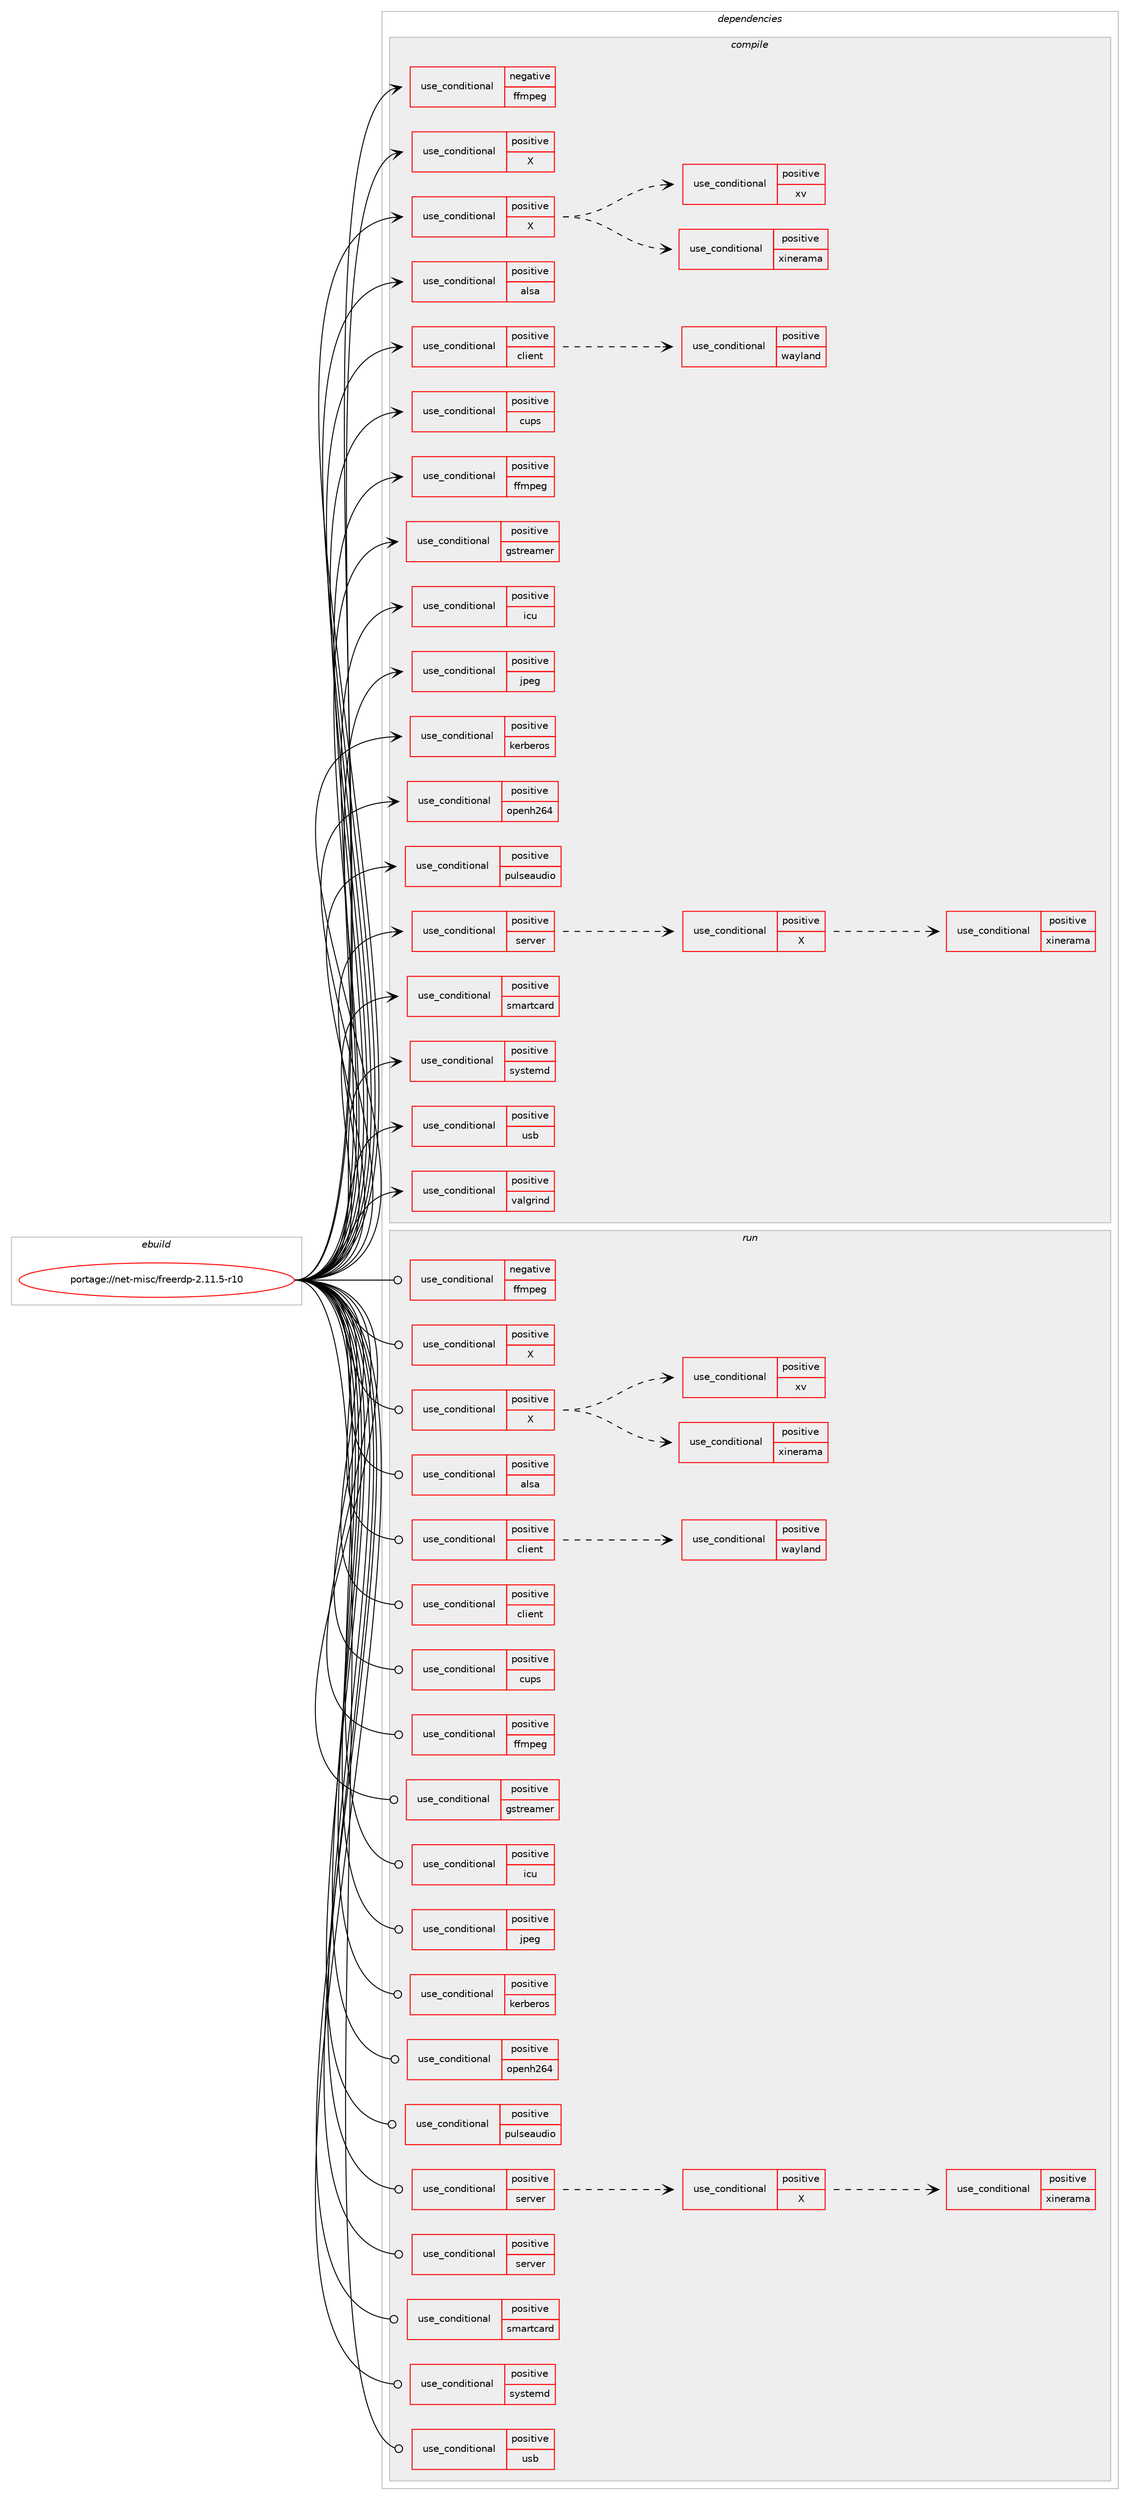 digraph prolog {

# *************
# Graph options
# *************

newrank=true;
concentrate=true;
compound=true;
graph [rankdir=LR,fontname=Helvetica,fontsize=10,ranksep=1.5];#, ranksep=2.5, nodesep=0.2];
edge  [arrowhead=vee];
node  [fontname=Helvetica,fontsize=10];

# **********
# The ebuild
# **********

subgraph cluster_leftcol {
color=gray;
rank=same;
label=<<i>ebuild</i>>;
id [label="portage://net-misc/freerdp-2.11.5-r10", color=red, width=4, href="../net-misc/freerdp-2.11.5-r10.svg"];
}

# ****************
# The dependencies
# ****************

subgraph cluster_midcol {
color=gray;
label=<<i>dependencies</i>>;
subgraph cluster_compile {
fillcolor="#eeeeee";
style=filled;
label=<<i>compile</i>>;
subgraph cond94571 {
dependency187793 [label=<<TABLE BORDER="0" CELLBORDER="1" CELLSPACING="0" CELLPADDING="4"><TR><TD ROWSPAN="3" CELLPADDING="10">use_conditional</TD></TR><TR><TD>negative</TD></TR><TR><TD>ffmpeg</TD></TR></TABLE>>, shape=none, color=red];
# *** BEGIN UNKNOWN DEPENDENCY TYPE (TODO) ***
# dependency187793 -> package_dependency(portage://net-misc/freerdp-2.11.5-r10,install,no,x11-libs,cairo,none,[,,],[slot(0),equal],[])
# *** END UNKNOWN DEPENDENCY TYPE (TODO) ***

}
id:e -> dependency187793:w [weight=20,style="solid",arrowhead="vee"];
subgraph cond94572 {
dependency187794 [label=<<TABLE BORDER="0" CELLBORDER="1" CELLSPACING="0" CELLPADDING="4"><TR><TD ROWSPAN="3" CELLPADDING="10">use_conditional</TD></TR><TR><TD>positive</TD></TR><TR><TD>X</TD></TR></TABLE>>, shape=none, color=red];
# *** BEGIN UNKNOWN DEPENDENCY TYPE (TODO) ***
# dependency187794 -> package_dependency(portage://net-misc/freerdp-2.11.5-r10,install,no,x11-libs,libX11,none,[,,],[],[])
# *** END UNKNOWN DEPENDENCY TYPE (TODO) ***

# *** BEGIN UNKNOWN DEPENDENCY TYPE (TODO) ***
# dependency187794 -> package_dependency(portage://net-misc/freerdp-2.11.5-r10,install,no,x11-libs,libxkbfile,none,[,,],[],[])
# *** END UNKNOWN DEPENDENCY TYPE (TODO) ***

}
id:e -> dependency187794:w [weight=20,style="solid",arrowhead="vee"];
subgraph cond94573 {
dependency187795 [label=<<TABLE BORDER="0" CELLBORDER="1" CELLSPACING="0" CELLPADDING="4"><TR><TD ROWSPAN="3" CELLPADDING="10">use_conditional</TD></TR><TR><TD>positive</TD></TR><TR><TD>X</TD></TR></TABLE>>, shape=none, color=red];
# *** BEGIN UNKNOWN DEPENDENCY TYPE (TODO) ***
# dependency187795 -> package_dependency(portage://net-misc/freerdp-2.11.5-r10,install,no,x11-libs,libXcursor,none,[,,],[],[])
# *** END UNKNOWN DEPENDENCY TYPE (TODO) ***

# *** BEGIN UNKNOWN DEPENDENCY TYPE (TODO) ***
# dependency187795 -> package_dependency(portage://net-misc/freerdp-2.11.5-r10,install,no,x11-libs,libXext,none,[,,],[],[])
# *** END UNKNOWN DEPENDENCY TYPE (TODO) ***

# *** BEGIN UNKNOWN DEPENDENCY TYPE (TODO) ***
# dependency187795 -> package_dependency(portage://net-misc/freerdp-2.11.5-r10,install,no,x11-libs,libXi,none,[,,],[],[])
# *** END UNKNOWN DEPENDENCY TYPE (TODO) ***

# *** BEGIN UNKNOWN DEPENDENCY TYPE (TODO) ***
# dependency187795 -> package_dependency(portage://net-misc/freerdp-2.11.5-r10,install,no,x11-libs,libXrender,none,[,,],[],[])
# *** END UNKNOWN DEPENDENCY TYPE (TODO) ***

subgraph cond94574 {
dependency187796 [label=<<TABLE BORDER="0" CELLBORDER="1" CELLSPACING="0" CELLPADDING="4"><TR><TD ROWSPAN="3" CELLPADDING="10">use_conditional</TD></TR><TR><TD>positive</TD></TR><TR><TD>xinerama</TD></TR></TABLE>>, shape=none, color=red];
# *** BEGIN UNKNOWN DEPENDENCY TYPE (TODO) ***
# dependency187796 -> package_dependency(portage://net-misc/freerdp-2.11.5-r10,install,no,x11-libs,libXinerama,none,[,,],[],[])
# *** END UNKNOWN DEPENDENCY TYPE (TODO) ***

}
dependency187795:e -> dependency187796:w [weight=20,style="dashed",arrowhead="vee"];
subgraph cond94575 {
dependency187797 [label=<<TABLE BORDER="0" CELLBORDER="1" CELLSPACING="0" CELLPADDING="4"><TR><TD ROWSPAN="3" CELLPADDING="10">use_conditional</TD></TR><TR><TD>positive</TD></TR><TR><TD>xv</TD></TR></TABLE>>, shape=none, color=red];
# *** BEGIN UNKNOWN DEPENDENCY TYPE (TODO) ***
# dependency187797 -> package_dependency(portage://net-misc/freerdp-2.11.5-r10,install,no,x11-libs,libXv,none,[,,],[],[])
# *** END UNKNOWN DEPENDENCY TYPE (TODO) ***

}
dependency187795:e -> dependency187797:w [weight=20,style="dashed",arrowhead="vee"];
}
id:e -> dependency187795:w [weight=20,style="solid",arrowhead="vee"];
subgraph cond94576 {
dependency187798 [label=<<TABLE BORDER="0" CELLBORDER="1" CELLSPACING="0" CELLPADDING="4"><TR><TD ROWSPAN="3" CELLPADDING="10">use_conditional</TD></TR><TR><TD>positive</TD></TR><TR><TD>alsa</TD></TR></TABLE>>, shape=none, color=red];
# *** BEGIN UNKNOWN DEPENDENCY TYPE (TODO) ***
# dependency187798 -> package_dependency(portage://net-misc/freerdp-2.11.5-r10,install,no,media-libs,alsa-lib,none,[,,],[],[])
# *** END UNKNOWN DEPENDENCY TYPE (TODO) ***

}
id:e -> dependency187798:w [weight=20,style="solid",arrowhead="vee"];
subgraph cond94577 {
dependency187799 [label=<<TABLE BORDER="0" CELLBORDER="1" CELLSPACING="0" CELLPADDING="4"><TR><TD ROWSPAN="3" CELLPADDING="10">use_conditional</TD></TR><TR><TD>positive</TD></TR><TR><TD>client</TD></TR></TABLE>>, shape=none, color=red];
subgraph cond94578 {
dependency187800 [label=<<TABLE BORDER="0" CELLBORDER="1" CELLSPACING="0" CELLPADDING="4"><TR><TD ROWSPAN="3" CELLPADDING="10">use_conditional</TD></TR><TR><TD>positive</TD></TR><TR><TD>wayland</TD></TR></TABLE>>, shape=none, color=red];
# *** BEGIN UNKNOWN DEPENDENCY TYPE (TODO) ***
# dependency187800 -> package_dependency(portage://net-misc/freerdp-2.11.5-r10,install,no,dev-libs,wayland,none,[,,],[],[])
# *** END UNKNOWN DEPENDENCY TYPE (TODO) ***

# *** BEGIN UNKNOWN DEPENDENCY TYPE (TODO) ***
# dependency187800 -> package_dependency(portage://net-misc/freerdp-2.11.5-r10,install,no,x11-libs,libxkbcommon,none,[,,],[],[])
# *** END UNKNOWN DEPENDENCY TYPE (TODO) ***

}
dependency187799:e -> dependency187800:w [weight=20,style="dashed",arrowhead="vee"];
}
id:e -> dependency187799:w [weight=20,style="solid",arrowhead="vee"];
subgraph cond94579 {
dependency187801 [label=<<TABLE BORDER="0" CELLBORDER="1" CELLSPACING="0" CELLPADDING="4"><TR><TD ROWSPAN="3" CELLPADDING="10">use_conditional</TD></TR><TR><TD>positive</TD></TR><TR><TD>cups</TD></TR></TABLE>>, shape=none, color=red];
# *** BEGIN UNKNOWN DEPENDENCY TYPE (TODO) ***
# dependency187801 -> package_dependency(portage://net-misc/freerdp-2.11.5-r10,install,no,net-print,cups,none,[,,],[],[])
# *** END UNKNOWN DEPENDENCY TYPE (TODO) ***

}
id:e -> dependency187801:w [weight=20,style="solid",arrowhead="vee"];
subgraph cond94580 {
dependency187802 [label=<<TABLE BORDER="0" CELLBORDER="1" CELLSPACING="0" CELLPADDING="4"><TR><TD ROWSPAN="3" CELLPADDING="10">use_conditional</TD></TR><TR><TD>positive</TD></TR><TR><TD>ffmpeg</TD></TR></TABLE>>, shape=none, color=red];
# *** BEGIN UNKNOWN DEPENDENCY TYPE (TODO) ***
# dependency187802 -> package_dependency(portage://net-misc/freerdp-2.11.5-r10,install,no,media-video,ffmpeg,none,[,,],[slot(0),equal],[])
# *** END UNKNOWN DEPENDENCY TYPE (TODO) ***

}
id:e -> dependency187802:w [weight=20,style="solid",arrowhead="vee"];
subgraph cond94581 {
dependency187803 [label=<<TABLE BORDER="0" CELLBORDER="1" CELLSPACING="0" CELLPADDING="4"><TR><TD ROWSPAN="3" CELLPADDING="10">use_conditional</TD></TR><TR><TD>positive</TD></TR><TR><TD>gstreamer</TD></TR></TABLE>>, shape=none, color=red];
# *** BEGIN UNKNOWN DEPENDENCY TYPE (TODO) ***
# dependency187803 -> package_dependency(portage://net-misc/freerdp-2.11.5-r10,install,no,media-libs,gstreamer,none,[,,],[slot(1.0)],[])
# *** END UNKNOWN DEPENDENCY TYPE (TODO) ***

# *** BEGIN UNKNOWN DEPENDENCY TYPE (TODO) ***
# dependency187803 -> package_dependency(portage://net-misc/freerdp-2.11.5-r10,install,no,media-libs,gst-plugins-base,none,[,,],[slot(1.0)],[])
# *** END UNKNOWN DEPENDENCY TYPE (TODO) ***

# *** BEGIN UNKNOWN DEPENDENCY TYPE (TODO) ***
# dependency187803 -> package_dependency(portage://net-misc/freerdp-2.11.5-r10,install,no,x11-libs,libXrandr,none,[,,],[],[])
# *** END UNKNOWN DEPENDENCY TYPE (TODO) ***

}
id:e -> dependency187803:w [weight=20,style="solid",arrowhead="vee"];
subgraph cond94582 {
dependency187804 [label=<<TABLE BORDER="0" CELLBORDER="1" CELLSPACING="0" CELLPADDING="4"><TR><TD ROWSPAN="3" CELLPADDING="10">use_conditional</TD></TR><TR><TD>positive</TD></TR><TR><TD>icu</TD></TR></TABLE>>, shape=none, color=red];
# *** BEGIN UNKNOWN DEPENDENCY TYPE (TODO) ***
# dependency187804 -> package_dependency(portage://net-misc/freerdp-2.11.5-r10,install,no,dev-libs,icu,none,[,,],[slot(0),equal],[])
# *** END UNKNOWN DEPENDENCY TYPE (TODO) ***

}
id:e -> dependency187804:w [weight=20,style="solid",arrowhead="vee"];
subgraph cond94583 {
dependency187805 [label=<<TABLE BORDER="0" CELLBORDER="1" CELLSPACING="0" CELLPADDING="4"><TR><TD ROWSPAN="3" CELLPADDING="10">use_conditional</TD></TR><TR><TD>positive</TD></TR><TR><TD>jpeg</TD></TR></TABLE>>, shape=none, color=red];
# *** BEGIN UNKNOWN DEPENDENCY TYPE (TODO) ***
# dependency187805 -> package_dependency(portage://net-misc/freerdp-2.11.5-r10,install,no,media-libs,libjpeg-turbo,none,[,,],[slot(0),equal],[])
# *** END UNKNOWN DEPENDENCY TYPE (TODO) ***

}
id:e -> dependency187805:w [weight=20,style="solid",arrowhead="vee"];
subgraph cond94584 {
dependency187806 [label=<<TABLE BORDER="0" CELLBORDER="1" CELLSPACING="0" CELLPADDING="4"><TR><TD ROWSPAN="3" CELLPADDING="10">use_conditional</TD></TR><TR><TD>positive</TD></TR><TR><TD>kerberos</TD></TR></TABLE>>, shape=none, color=red];
# *** BEGIN UNKNOWN DEPENDENCY TYPE (TODO) ***
# dependency187806 -> package_dependency(portage://net-misc/freerdp-2.11.5-r10,install,no,virtual,krb5,none,[,,],[],[])
# *** END UNKNOWN DEPENDENCY TYPE (TODO) ***

}
id:e -> dependency187806:w [weight=20,style="solid",arrowhead="vee"];
subgraph cond94585 {
dependency187807 [label=<<TABLE BORDER="0" CELLBORDER="1" CELLSPACING="0" CELLPADDING="4"><TR><TD ROWSPAN="3" CELLPADDING="10">use_conditional</TD></TR><TR><TD>positive</TD></TR><TR><TD>openh264</TD></TR></TABLE>>, shape=none, color=red];
# *** BEGIN UNKNOWN DEPENDENCY TYPE (TODO) ***
# dependency187807 -> package_dependency(portage://net-misc/freerdp-2.11.5-r10,install,no,media-libs,openh264,none,[,,],[slot(0),equal],[])
# *** END UNKNOWN DEPENDENCY TYPE (TODO) ***

}
id:e -> dependency187807:w [weight=20,style="solid",arrowhead="vee"];
subgraph cond94586 {
dependency187808 [label=<<TABLE BORDER="0" CELLBORDER="1" CELLSPACING="0" CELLPADDING="4"><TR><TD ROWSPAN="3" CELLPADDING="10">use_conditional</TD></TR><TR><TD>positive</TD></TR><TR><TD>pulseaudio</TD></TR></TABLE>>, shape=none, color=red];
# *** BEGIN UNKNOWN DEPENDENCY TYPE (TODO) ***
# dependency187808 -> package_dependency(portage://net-misc/freerdp-2.11.5-r10,install,no,media-libs,libpulse,none,[,,],[],[])
# *** END UNKNOWN DEPENDENCY TYPE (TODO) ***

}
id:e -> dependency187808:w [weight=20,style="solid",arrowhead="vee"];
subgraph cond94587 {
dependency187809 [label=<<TABLE BORDER="0" CELLBORDER="1" CELLSPACING="0" CELLPADDING="4"><TR><TD ROWSPAN="3" CELLPADDING="10">use_conditional</TD></TR><TR><TD>positive</TD></TR><TR><TD>server</TD></TR></TABLE>>, shape=none, color=red];
subgraph cond94588 {
dependency187810 [label=<<TABLE BORDER="0" CELLBORDER="1" CELLSPACING="0" CELLPADDING="4"><TR><TD ROWSPAN="3" CELLPADDING="10">use_conditional</TD></TR><TR><TD>positive</TD></TR><TR><TD>X</TD></TR></TABLE>>, shape=none, color=red];
# *** BEGIN UNKNOWN DEPENDENCY TYPE (TODO) ***
# dependency187810 -> package_dependency(portage://net-misc/freerdp-2.11.5-r10,install,no,x11-libs,libXcursor,none,[,,],[],[])
# *** END UNKNOWN DEPENDENCY TYPE (TODO) ***

# *** BEGIN UNKNOWN DEPENDENCY TYPE (TODO) ***
# dependency187810 -> package_dependency(portage://net-misc/freerdp-2.11.5-r10,install,no,x11-libs,libXdamage,none,[,,],[],[])
# *** END UNKNOWN DEPENDENCY TYPE (TODO) ***

# *** BEGIN UNKNOWN DEPENDENCY TYPE (TODO) ***
# dependency187810 -> package_dependency(portage://net-misc/freerdp-2.11.5-r10,install,no,x11-libs,libXext,none,[,,],[],[])
# *** END UNKNOWN DEPENDENCY TYPE (TODO) ***

# *** BEGIN UNKNOWN DEPENDENCY TYPE (TODO) ***
# dependency187810 -> package_dependency(portage://net-misc/freerdp-2.11.5-r10,install,no,x11-libs,libXfixes,none,[,,],[],[])
# *** END UNKNOWN DEPENDENCY TYPE (TODO) ***

# *** BEGIN UNKNOWN DEPENDENCY TYPE (TODO) ***
# dependency187810 -> package_dependency(portage://net-misc/freerdp-2.11.5-r10,install,no,x11-libs,libXrandr,none,[,,],[],[])
# *** END UNKNOWN DEPENDENCY TYPE (TODO) ***

# *** BEGIN UNKNOWN DEPENDENCY TYPE (TODO) ***
# dependency187810 -> package_dependency(portage://net-misc/freerdp-2.11.5-r10,install,no,x11-libs,libXtst,none,[,,],[],[])
# *** END UNKNOWN DEPENDENCY TYPE (TODO) ***

subgraph cond94589 {
dependency187811 [label=<<TABLE BORDER="0" CELLBORDER="1" CELLSPACING="0" CELLPADDING="4"><TR><TD ROWSPAN="3" CELLPADDING="10">use_conditional</TD></TR><TR><TD>positive</TD></TR><TR><TD>xinerama</TD></TR></TABLE>>, shape=none, color=red];
# *** BEGIN UNKNOWN DEPENDENCY TYPE (TODO) ***
# dependency187811 -> package_dependency(portage://net-misc/freerdp-2.11.5-r10,install,no,x11-libs,libXinerama,none,[,,],[],[])
# *** END UNKNOWN DEPENDENCY TYPE (TODO) ***

}
dependency187810:e -> dependency187811:w [weight=20,style="dashed",arrowhead="vee"];
}
dependency187809:e -> dependency187810:w [weight=20,style="dashed",arrowhead="vee"];
}
id:e -> dependency187809:w [weight=20,style="solid",arrowhead="vee"];
subgraph cond94590 {
dependency187812 [label=<<TABLE BORDER="0" CELLBORDER="1" CELLSPACING="0" CELLPADDING="4"><TR><TD ROWSPAN="3" CELLPADDING="10">use_conditional</TD></TR><TR><TD>positive</TD></TR><TR><TD>smartcard</TD></TR></TABLE>>, shape=none, color=red];
# *** BEGIN UNKNOWN DEPENDENCY TYPE (TODO) ***
# dependency187812 -> package_dependency(portage://net-misc/freerdp-2.11.5-r10,install,no,sys-apps,pcsc-lite,none,[,,],[],[])
# *** END UNKNOWN DEPENDENCY TYPE (TODO) ***

}
id:e -> dependency187812:w [weight=20,style="solid",arrowhead="vee"];
subgraph cond94591 {
dependency187813 [label=<<TABLE BORDER="0" CELLBORDER="1" CELLSPACING="0" CELLPADDING="4"><TR><TD ROWSPAN="3" CELLPADDING="10">use_conditional</TD></TR><TR><TD>positive</TD></TR><TR><TD>systemd</TD></TR></TABLE>>, shape=none, color=red];
# *** BEGIN UNKNOWN DEPENDENCY TYPE (TODO) ***
# dependency187813 -> package_dependency(portage://net-misc/freerdp-2.11.5-r10,install,no,sys-apps,systemd,none,[,,],[slot(0),equal],[])
# *** END UNKNOWN DEPENDENCY TYPE (TODO) ***

}
id:e -> dependency187813:w [weight=20,style="solid",arrowhead="vee"];
subgraph cond94592 {
dependency187814 [label=<<TABLE BORDER="0" CELLBORDER="1" CELLSPACING="0" CELLPADDING="4"><TR><TD ROWSPAN="3" CELLPADDING="10">use_conditional</TD></TR><TR><TD>positive</TD></TR><TR><TD>usb</TD></TR></TABLE>>, shape=none, color=red];
# *** BEGIN UNKNOWN DEPENDENCY TYPE (TODO) ***
# dependency187814 -> package_dependency(portage://net-misc/freerdp-2.11.5-r10,install,no,virtual,libudev,none,[,,],[slot(0),equal],[])
# *** END UNKNOWN DEPENDENCY TYPE (TODO) ***

# *** BEGIN UNKNOWN DEPENDENCY TYPE (TODO) ***
# dependency187814 -> package_dependency(portage://net-misc/freerdp-2.11.5-r10,install,no,sys-apps,util-linux,none,[,,],[slot(0),equal],[])
# *** END UNKNOWN DEPENDENCY TYPE (TODO) ***

# *** BEGIN UNKNOWN DEPENDENCY TYPE (TODO) ***
# dependency187814 -> package_dependency(portage://net-misc/freerdp-2.11.5-r10,install,no,dev-libs,dbus-glib,none,[,,],[slot(0),equal],[])
# *** END UNKNOWN DEPENDENCY TYPE (TODO) ***

# *** BEGIN UNKNOWN DEPENDENCY TYPE (TODO) ***
# dependency187814 -> package_dependency(portage://net-misc/freerdp-2.11.5-r10,install,no,virtual,libusb,none,[,,],[slot(1),equal],[])
# *** END UNKNOWN DEPENDENCY TYPE (TODO) ***

}
id:e -> dependency187814:w [weight=20,style="solid",arrowhead="vee"];
subgraph cond94593 {
dependency187815 [label=<<TABLE BORDER="0" CELLBORDER="1" CELLSPACING="0" CELLPADDING="4"><TR><TD ROWSPAN="3" CELLPADDING="10">use_conditional</TD></TR><TR><TD>positive</TD></TR><TR><TD>valgrind</TD></TR></TABLE>>, shape=none, color=red];
# *** BEGIN UNKNOWN DEPENDENCY TYPE (TODO) ***
# dependency187815 -> package_dependency(portage://net-misc/freerdp-2.11.5-r10,install,no,dev-debug,valgrind,none,[,,],[],[])
# *** END UNKNOWN DEPENDENCY TYPE (TODO) ***

}
id:e -> dependency187815:w [weight=20,style="solid",arrowhead="vee"];
# *** BEGIN UNKNOWN DEPENDENCY TYPE (TODO) ***
# id -> package_dependency(portage://net-misc/freerdp-2.11.5-r10,install,no,dev-libs,openssl,none,[,,],[slot(0),equal],[])
# *** END UNKNOWN DEPENDENCY TYPE (TODO) ***

# *** BEGIN UNKNOWN DEPENDENCY TYPE (TODO) ***
# id -> package_dependency(portage://net-misc/freerdp-2.11.5-r10,install,no,sys-libs,zlib,none,[,,],[slot(0)],[])
# *** END UNKNOWN DEPENDENCY TYPE (TODO) ***

}
subgraph cluster_compileandrun {
fillcolor="#eeeeee";
style=filled;
label=<<i>compile and run</i>>;
}
subgraph cluster_run {
fillcolor="#eeeeee";
style=filled;
label=<<i>run</i>>;
subgraph cond94594 {
dependency187816 [label=<<TABLE BORDER="0" CELLBORDER="1" CELLSPACING="0" CELLPADDING="4"><TR><TD ROWSPAN="3" CELLPADDING="10">use_conditional</TD></TR><TR><TD>negative</TD></TR><TR><TD>ffmpeg</TD></TR></TABLE>>, shape=none, color=red];
# *** BEGIN UNKNOWN DEPENDENCY TYPE (TODO) ***
# dependency187816 -> package_dependency(portage://net-misc/freerdp-2.11.5-r10,run,no,x11-libs,cairo,none,[,,],[slot(0),equal],[])
# *** END UNKNOWN DEPENDENCY TYPE (TODO) ***

}
id:e -> dependency187816:w [weight=20,style="solid",arrowhead="odot"];
subgraph cond94595 {
dependency187817 [label=<<TABLE BORDER="0" CELLBORDER="1" CELLSPACING="0" CELLPADDING="4"><TR><TD ROWSPAN="3" CELLPADDING="10">use_conditional</TD></TR><TR><TD>positive</TD></TR><TR><TD>X</TD></TR></TABLE>>, shape=none, color=red];
# *** BEGIN UNKNOWN DEPENDENCY TYPE (TODO) ***
# dependency187817 -> package_dependency(portage://net-misc/freerdp-2.11.5-r10,run,no,x11-libs,libX11,none,[,,],[],[])
# *** END UNKNOWN DEPENDENCY TYPE (TODO) ***

# *** BEGIN UNKNOWN DEPENDENCY TYPE (TODO) ***
# dependency187817 -> package_dependency(portage://net-misc/freerdp-2.11.5-r10,run,no,x11-libs,libxkbfile,none,[,,],[],[])
# *** END UNKNOWN DEPENDENCY TYPE (TODO) ***

}
id:e -> dependency187817:w [weight=20,style="solid",arrowhead="odot"];
subgraph cond94596 {
dependency187818 [label=<<TABLE BORDER="0" CELLBORDER="1" CELLSPACING="0" CELLPADDING="4"><TR><TD ROWSPAN="3" CELLPADDING="10">use_conditional</TD></TR><TR><TD>positive</TD></TR><TR><TD>X</TD></TR></TABLE>>, shape=none, color=red];
# *** BEGIN UNKNOWN DEPENDENCY TYPE (TODO) ***
# dependency187818 -> package_dependency(portage://net-misc/freerdp-2.11.5-r10,run,no,x11-libs,libXcursor,none,[,,],[],[])
# *** END UNKNOWN DEPENDENCY TYPE (TODO) ***

# *** BEGIN UNKNOWN DEPENDENCY TYPE (TODO) ***
# dependency187818 -> package_dependency(portage://net-misc/freerdp-2.11.5-r10,run,no,x11-libs,libXext,none,[,,],[],[])
# *** END UNKNOWN DEPENDENCY TYPE (TODO) ***

# *** BEGIN UNKNOWN DEPENDENCY TYPE (TODO) ***
# dependency187818 -> package_dependency(portage://net-misc/freerdp-2.11.5-r10,run,no,x11-libs,libXi,none,[,,],[],[])
# *** END UNKNOWN DEPENDENCY TYPE (TODO) ***

# *** BEGIN UNKNOWN DEPENDENCY TYPE (TODO) ***
# dependency187818 -> package_dependency(portage://net-misc/freerdp-2.11.5-r10,run,no,x11-libs,libXrender,none,[,,],[],[])
# *** END UNKNOWN DEPENDENCY TYPE (TODO) ***

subgraph cond94597 {
dependency187819 [label=<<TABLE BORDER="0" CELLBORDER="1" CELLSPACING="0" CELLPADDING="4"><TR><TD ROWSPAN="3" CELLPADDING="10">use_conditional</TD></TR><TR><TD>positive</TD></TR><TR><TD>xinerama</TD></TR></TABLE>>, shape=none, color=red];
# *** BEGIN UNKNOWN DEPENDENCY TYPE (TODO) ***
# dependency187819 -> package_dependency(portage://net-misc/freerdp-2.11.5-r10,run,no,x11-libs,libXinerama,none,[,,],[],[])
# *** END UNKNOWN DEPENDENCY TYPE (TODO) ***

}
dependency187818:e -> dependency187819:w [weight=20,style="dashed",arrowhead="vee"];
subgraph cond94598 {
dependency187820 [label=<<TABLE BORDER="0" CELLBORDER="1" CELLSPACING="0" CELLPADDING="4"><TR><TD ROWSPAN="3" CELLPADDING="10">use_conditional</TD></TR><TR><TD>positive</TD></TR><TR><TD>xv</TD></TR></TABLE>>, shape=none, color=red];
# *** BEGIN UNKNOWN DEPENDENCY TYPE (TODO) ***
# dependency187820 -> package_dependency(portage://net-misc/freerdp-2.11.5-r10,run,no,x11-libs,libXv,none,[,,],[],[])
# *** END UNKNOWN DEPENDENCY TYPE (TODO) ***

}
dependency187818:e -> dependency187820:w [weight=20,style="dashed",arrowhead="vee"];
}
id:e -> dependency187818:w [weight=20,style="solid",arrowhead="odot"];
subgraph cond94599 {
dependency187821 [label=<<TABLE BORDER="0" CELLBORDER="1" CELLSPACING="0" CELLPADDING="4"><TR><TD ROWSPAN="3" CELLPADDING="10">use_conditional</TD></TR><TR><TD>positive</TD></TR><TR><TD>alsa</TD></TR></TABLE>>, shape=none, color=red];
# *** BEGIN UNKNOWN DEPENDENCY TYPE (TODO) ***
# dependency187821 -> package_dependency(portage://net-misc/freerdp-2.11.5-r10,run,no,media-libs,alsa-lib,none,[,,],[],[])
# *** END UNKNOWN DEPENDENCY TYPE (TODO) ***

}
id:e -> dependency187821:w [weight=20,style="solid",arrowhead="odot"];
subgraph cond94600 {
dependency187822 [label=<<TABLE BORDER="0" CELLBORDER="1" CELLSPACING="0" CELLPADDING="4"><TR><TD ROWSPAN="3" CELLPADDING="10">use_conditional</TD></TR><TR><TD>positive</TD></TR><TR><TD>client</TD></TR></TABLE>>, shape=none, color=red];
subgraph cond94601 {
dependency187823 [label=<<TABLE BORDER="0" CELLBORDER="1" CELLSPACING="0" CELLPADDING="4"><TR><TD ROWSPAN="3" CELLPADDING="10">use_conditional</TD></TR><TR><TD>positive</TD></TR><TR><TD>wayland</TD></TR></TABLE>>, shape=none, color=red];
# *** BEGIN UNKNOWN DEPENDENCY TYPE (TODO) ***
# dependency187823 -> package_dependency(portage://net-misc/freerdp-2.11.5-r10,run,no,dev-libs,wayland,none,[,,],[],[])
# *** END UNKNOWN DEPENDENCY TYPE (TODO) ***

# *** BEGIN UNKNOWN DEPENDENCY TYPE (TODO) ***
# dependency187823 -> package_dependency(portage://net-misc/freerdp-2.11.5-r10,run,no,x11-libs,libxkbcommon,none,[,,],[],[])
# *** END UNKNOWN DEPENDENCY TYPE (TODO) ***

}
dependency187822:e -> dependency187823:w [weight=20,style="dashed",arrowhead="vee"];
}
id:e -> dependency187822:w [weight=20,style="solid",arrowhead="odot"];
subgraph cond94602 {
dependency187824 [label=<<TABLE BORDER="0" CELLBORDER="1" CELLSPACING="0" CELLPADDING="4"><TR><TD ROWSPAN="3" CELLPADDING="10">use_conditional</TD></TR><TR><TD>positive</TD></TR><TR><TD>client</TD></TR></TABLE>>, shape=none, color=red];
# *** BEGIN UNKNOWN DEPENDENCY TYPE (TODO) ***
# dependency187824 -> package_dependency(portage://net-misc/freerdp-2.11.5-r10,run,weak,net-misc,freerdp,none,[,,],[slot(3)],[use(enable(client),none)])
# *** END UNKNOWN DEPENDENCY TYPE (TODO) ***

}
id:e -> dependency187824:w [weight=20,style="solid",arrowhead="odot"];
subgraph cond94603 {
dependency187825 [label=<<TABLE BORDER="0" CELLBORDER="1" CELLSPACING="0" CELLPADDING="4"><TR><TD ROWSPAN="3" CELLPADDING="10">use_conditional</TD></TR><TR><TD>positive</TD></TR><TR><TD>cups</TD></TR></TABLE>>, shape=none, color=red];
# *** BEGIN UNKNOWN DEPENDENCY TYPE (TODO) ***
# dependency187825 -> package_dependency(portage://net-misc/freerdp-2.11.5-r10,run,no,net-print,cups,none,[,,],[],[])
# *** END UNKNOWN DEPENDENCY TYPE (TODO) ***

}
id:e -> dependency187825:w [weight=20,style="solid",arrowhead="odot"];
subgraph cond94604 {
dependency187826 [label=<<TABLE BORDER="0" CELLBORDER="1" CELLSPACING="0" CELLPADDING="4"><TR><TD ROWSPAN="3" CELLPADDING="10">use_conditional</TD></TR><TR><TD>positive</TD></TR><TR><TD>ffmpeg</TD></TR></TABLE>>, shape=none, color=red];
# *** BEGIN UNKNOWN DEPENDENCY TYPE (TODO) ***
# dependency187826 -> package_dependency(portage://net-misc/freerdp-2.11.5-r10,run,no,media-video,ffmpeg,none,[,,],[slot(0),equal],[])
# *** END UNKNOWN DEPENDENCY TYPE (TODO) ***

}
id:e -> dependency187826:w [weight=20,style="solid",arrowhead="odot"];
subgraph cond94605 {
dependency187827 [label=<<TABLE BORDER="0" CELLBORDER="1" CELLSPACING="0" CELLPADDING="4"><TR><TD ROWSPAN="3" CELLPADDING="10">use_conditional</TD></TR><TR><TD>positive</TD></TR><TR><TD>gstreamer</TD></TR></TABLE>>, shape=none, color=red];
# *** BEGIN UNKNOWN DEPENDENCY TYPE (TODO) ***
# dependency187827 -> package_dependency(portage://net-misc/freerdp-2.11.5-r10,run,no,media-libs,gstreamer,none,[,,],[slot(1.0)],[])
# *** END UNKNOWN DEPENDENCY TYPE (TODO) ***

# *** BEGIN UNKNOWN DEPENDENCY TYPE (TODO) ***
# dependency187827 -> package_dependency(portage://net-misc/freerdp-2.11.5-r10,run,no,media-libs,gst-plugins-base,none,[,,],[slot(1.0)],[])
# *** END UNKNOWN DEPENDENCY TYPE (TODO) ***

# *** BEGIN UNKNOWN DEPENDENCY TYPE (TODO) ***
# dependency187827 -> package_dependency(portage://net-misc/freerdp-2.11.5-r10,run,no,x11-libs,libXrandr,none,[,,],[],[])
# *** END UNKNOWN DEPENDENCY TYPE (TODO) ***

}
id:e -> dependency187827:w [weight=20,style="solid",arrowhead="odot"];
subgraph cond94606 {
dependency187828 [label=<<TABLE BORDER="0" CELLBORDER="1" CELLSPACING="0" CELLPADDING="4"><TR><TD ROWSPAN="3" CELLPADDING="10">use_conditional</TD></TR><TR><TD>positive</TD></TR><TR><TD>icu</TD></TR></TABLE>>, shape=none, color=red];
# *** BEGIN UNKNOWN DEPENDENCY TYPE (TODO) ***
# dependency187828 -> package_dependency(portage://net-misc/freerdp-2.11.5-r10,run,no,dev-libs,icu,none,[,,],[slot(0),equal],[])
# *** END UNKNOWN DEPENDENCY TYPE (TODO) ***

}
id:e -> dependency187828:w [weight=20,style="solid",arrowhead="odot"];
subgraph cond94607 {
dependency187829 [label=<<TABLE BORDER="0" CELLBORDER="1" CELLSPACING="0" CELLPADDING="4"><TR><TD ROWSPAN="3" CELLPADDING="10">use_conditional</TD></TR><TR><TD>positive</TD></TR><TR><TD>jpeg</TD></TR></TABLE>>, shape=none, color=red];
# *** BEGIN UNKNOWN DEPENDENCY TYPE (TODO) ***
# dependency187829 -> package_dependency(portage://net-misc/freerdp-2.11.5-r10,run,no,media-libs,libjpeg-turbo,none,[,,],[slot(0),equal],[])
# *** END UNKNOWN DEPENDENCY TYPE (TODO) ***

}
id:e -> dependency187829:w [weight=20,style="solid",arrowhead="odot"];
subgraph cond94608 {
dependency187830 [label=<<TABLE BORDER="0" CELLBORDER="1" CELLSPACING="0" CELLPADDING="4"><TR><TD ROWSPAN="3" CELLPADDING="10">use_conditional</TD></TR><TR><TD>positive</TD></TR><TR><TD>kerberos</TD></TR></TABLE>>, shape=none, color=red];
# *** BEGIN UNKNOWN DEPENDENCY TYPE (TODO) ***
# dependency187830 -> package_dependency(portage://net-misc/freerdp-2.11.5-r10,run,no,virtual,krb5,none,[,,],[],[])
# *** END UNKNOWN DEPENDENCY TYPE (TODO) ***

}
id:e -> dependency187830:w [weight=20,style="solid",arrowhead="odot"];
subgraph cond94609 {
dependency187831 [label=<<TABLE BORDER="0" CELLBORDER="1" CELLSPACING="0" CELLPADDING="4"><TR><TD ROWSPAN="3" CELLPADDING="10">use_conditional</TD></TR><TR><TD>positive</TD></TR><TR><TD>openh264</TD></TR></TABLE>>, shape=none, color=red];
# *** BEGIN UNKNOWN DEPENDENCY TYPE (TODO) ***
# dependency187831 -> package_dependency(portage://net-misc/freerdp-2.11.5-r10,run,no,media-libs,openh264,none,[,,],[slot(0),equal],[])
# *** END UNKNOWN DEPENDENCY TYPE (TODO) ***

}
id:e -> dependency187831:w [weight=20,style="solid",arrowhead="odot"];
subgraph cond94610 {
dependency187832 [label=<<TABLE BORDER="0" CELLBORDER="1" CELLSPACING="0" CELLPADDING="4"><TR><TD ROWSPAN="3" CELLPADDING="10">use_conditional</TD></TR><TR><TD>positive</TD></TR><TR><TD>pulseaudio</TD></TR></TABLE>>, shape=none, color=red];
# *** BEGIN UNKNOWN DEPENDENCY TYPE (TODO) ***
# dependency187832 -> package_dependency(portage://net-misc/freerdp-2.11.5-r10,run,no,media-libs,libpulse,none,[,,],[],[])
# *** END UNKNOWN DEPENDENCY TYPE (TODO) ***

}
id:e -> dependency187832:w [weight=20,style="solid",arrowhead="odot"];
subgraph cond94611 {
dependency187833 [label=<<TABLE BORDER="0" CELLBORDER="1" CELLSPACING="0" CELLPADDING="4"><TR><TD ROWSPAN="3" CELLPADDING="10">use_conditional</TD></TR><TR><TD>positive</TD></TR><TR><TD>server</TD></TR></TABLE>>, shape=none, color=red];
subgraph cond94612 {
dependency187834 [label=<<TABLE BORDER="0" CELLBORDER="1" CELLSPACING="0" CELLPADDING="4"><TR><TD ROWSPAN="3" CELLPADDING="10">use_conditional</TD></TR><TR><TD>positive</TD></TR><TR><TD>X</TD></TR></TABLE>>, shape=none, color=red];
# *** BEGIN UNKNOWN DEPENDENCY TYPE (TODO) ***
# dependency187834 -> package_dependency(portage://net-misc/freerdp-2.11.5-r10,run,no,x11-libs,libXcursor,none,[,,],[],[])
# *** END UNKNOWN DEPENDENCY TYPE (TODO) ***

# *** BEGIN UNKNOWN DEPENDENCY TYPE (TODO) ***
# dependency187834 -> package_dependency(portage://net-misc/freerdp-2.11.5-r10,run,no,x11-libs,libXdamage,none,[,,],[],[])
# *** END UNKNOWN DEPENDENCY TYPE (TODO) ***

# *** BEGIN UNKNOWN DEPENDENCY TYPE (TODO) ***
# dependency187834 -> package_dependency(portage://net-misc/freerdp-2.11.5-r10,run,no,x11-libs,libXext,none,[,,],[],[])
# *** END UNKNOWN DEPENDENCY TYPE (TODO) ***

# *** BEGIN UNKNOWN DEPENDENCY TYPE (TODO) ***
# dependency187834 -> package_dependency(portage://net-misc/freerdp-2.11.5-r10,run,no,x11-libs,libXfixes,none,[,,],[],[])
# *** END UNKNOWN DEPENDENCY TYPE (TODO) ***

# *** BEGIN UNKNOWN DEPENDENCY TYPE (TODO) ***
# dependency187834 -> package_dependency(portage://net-misc/freerdp-2.11.5-r10,run,no,x11-libs,libXrandr,none,[,,],[],[])
# *** END UNKNOWN DEPENDENCY TYPE (TODO) ***

# *** BEGIN UNKNOWN DEPENDENCY TYPE (TODO) ***
# dependency187834 -> package_dependency(portage://net-misc/freerdp-2.11.5-r10,run,no,x11-libs,libXtst,none,[,,],[],[])
# *** END UNKNOWN DEPENDENCY TYPE (TODO) ***

subgraph cond94613 {
dependency187835 [label=<<TABLE BORDER="0" CELLBORDER="1" CELLSPACING="0" CELLPADDING="4"><TR><TD ROWSPAN="3" CELLPADDING="10">use_conditional</TD></TR><TR><TD>positive</TD></TR><TR><TD>xinerama</TD></TR></TABLE>>, shape=none, color=red];
# *** BEGIN UNKNOWN DEPENDENCY TYPE (TODO) ***
# dependency187835 -> package_dependency(portage://net-misc/freerdp-2.11.5-r10,run,no,x11-libs,libXinerama,none,[,,],[],[])
# *** END UNKNOWN DEPENDENCY TYPE (TODO) ***

}
dependency187834:e -> dependency187835:w [weight=20,style="dashed",arrowhead="vee"];
}
dependency187833:e -> dependency187834:w [weight=20,style="dashed",arrowhead="vee"];
}
id:e -> dependency187833:w [weight=20,style="solid",arrowhead="odot"];
subgraph cond94614 {
dependency187836 [label=<<TABLE BORDER="0" CELLBORDER="1" CELLSPACING="0" CELLPADDING="4"><TR><TD ROWSPAN="3" CELLPADDING="10">use_conditional</TD></TR><TR><TD>positive</TD></TR><TR><TD>server</TD></TR></TABLE>>, shape=none, color=red];
# *** BEGIN UNKNOWN DEPENDENCY TYPE (TODO) ***
# dependency187836 -> package_dependency(portage://net-misc/freerdp-2.11.5-r10,run,weak,net-misc,freerdp,none,[,,],[slot(3)],[use(enable(server),none)])
# *** END UNKNOWN DEPENDENCY TYPE (TODO) ***

}
id:e -> dependency187836:w [weight=20,style="solid",arrowhead="odot"];
subgraph cond94615 {
dependency187837 [label=<<TABLE BORDER="0" CELLBORDER="1" CELLSPACING="0" CELLPADDING="4"><TR><TD ROWSPAN="3" CELLPADDING="10">use_conditional</TD></TR><TR><TD>positive</TD></TR><TR><TD>smartcard</TD></TR></TABLE>>, shape=none, color=red];
# *** BEGIN UNKNOWN DEPENDENCY TYPE (TODO) ***
# dependency187837 -> package_dependency(portage://net-misc/freerdp-2.11.5-r10,run,no,sys-apps,pcsc-lite,none,[,,],[],[])
# *** END UNKNOWN DEPENDENCY TYPE (TODO) ***

}
id:e -> dependency187837:w [weight=20,style="solid",arrowhead="odot"];
subgraph cond94616 {
dependency187838 [label=<<TABLE BORDER="0" CELLBORDER="1" CELLSPACING="0" CELLPADDING="4"><TR><TD ROWSPAN="3" CELLPADDING="10">use_conditional</TD></TR><TR><TD>positive</TD></TR><TR><TD>systemd</TD></TR></TABLE>>, shape=none, color=red];
# *** BEGIN UNKNOWN DEPENDENCY TYPE (TODO) ***
# dependency187838 -> package_dependency(portage://net-misc/freerdp-2.11.5-r10,run,no,sys-apps,systemd,none,[,,],[slot(0),equal],[])
# *** END UNKNOWN DEPENDENCY TYPE (TODO) ***

}
id:e -> dependency187838:w [weight=20,style="solid",arrowhead="odot"];
subgraph cond94617 {
dependency187839 [label=<<TABLE BORDER="0" CELLBORDER="1" CELLSPACING="0" CELLPADDING="4"><TR><TD ROWSPAN="3" CELLPADDING="10">use_conditional</TD></TR><TR><TD>positive</TD></TR><TR><TD>usb</TD></TR></TABLE>>, shape=none, color=red];
# *** BEGIN UNKNOWN DEPENDENCY TYPE (TODO) ***
# dependency187839 -> package_dependency(portage://net-misc/freerdp-2.11.5-r10,run,no,virtual,libudev,none,[,,],[slot(0),equal],[])
# *** END UNKNOWN DEPENDENCY TYPE (TODO) ***

# *** BEGIN UNKNOWN DEPENDENCY TYPE (TODO) ***
# dependency187839 -> package_dependency(portage://net-misc/freerdp-2.11.5-r10,run,no,sys-apps,util-linux,none,[,,],[slot(0),equal],[])
# *** END UNKNOWN DEPENDENCY TYPE (TODO) ***

# *** BEGIN UNKNOWN DEPENDENCY TYPE (TODO) ***
# dependency187839 -> package_dependency(portage://net-misc/freerdp-2.11.5-r10,run,no,dev-libs,dbus-glib,none,[,,],[slot(0),equal],[])
# *** END UNKNOWN DEPENDENCY TYPE (TODO) ***

# *** BEGIN UNKNOWN DEPENDENCY TYPE (TODO) ***
# dependency187839 -> package_dependency(portage://net-misc/freerdp-2.11.5-r10,run,no,virtual,libusb,none,[,,],[slot(1),equal],[])
# *** END UNKNOWN DEPENDENCY TYPE (TODO) ***

}
id:e -> dependency187839:w [weight=20,style="solid",arrowhead="odot"];
# *** BEGIN UNKNOWN DEPENDENCY TYPE (TODO) ***
# id -> package_dependency(portage://net-misc/freerdp-2.11.5-r10,run,no,dev-libs,openssl,none,[,,],[slot(0),equal],[])
# *** END UNKNOWN DEPENDENCY TYPE (TODO) ***

# *** BEGIN UNKNOWN DEPENDENCY TYPE (TODO) ***
# id -> package_dependency(portage://net-misc/freerdp-2.11.5-r10,run,no,sys-libs,zlib,none,[,,],[slot(0)],[])
# *** END UNKNOWN DEPENDENCY TYPE (TODO) ***

# *** BEGIN UNKNOWN DEPENDENCY TYPE (TODO) ***
# id -> package_dependency(portage://net-misc/freerdp-2.11.5-r10,run,weak,net-misc,freerdp,none,[,,],[slot(0)],[])
# *** END UNKNOWN DEPENDENCY TYPE (TODO) ***

}
}

# **************
# The candidates
# **************

subgraph cluster_choices {
rank=same;
color=gray;
label=<<i>candidates</i>>;

}

}
